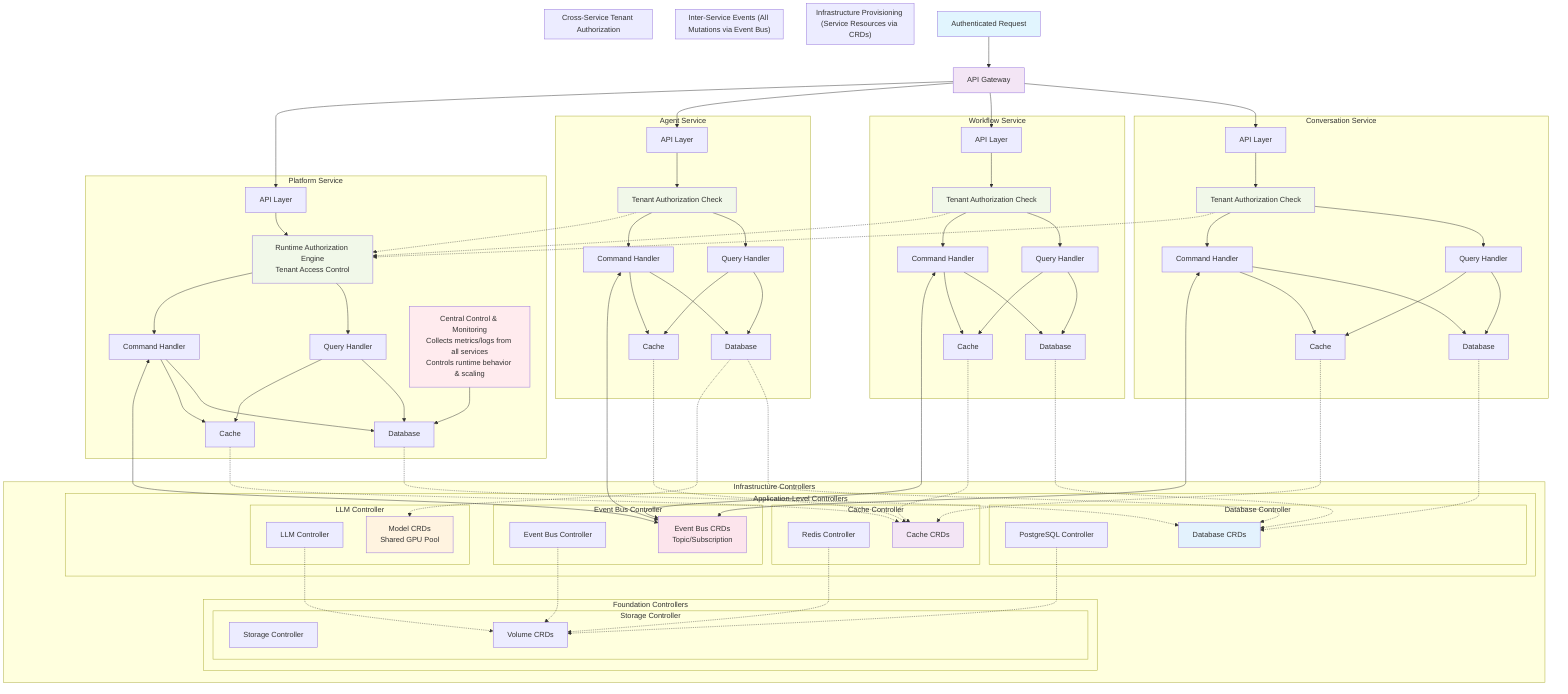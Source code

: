 flowchart TB
    AUTH_IN[Authenticated Request] --> API_GW[API Gateway]
    
    subgraph "Conversation Service"
        CONV_API[API Layer]
        CONV_AUTHZ[Tenant Authorization Check]
        CONV_QUERY[Query Handler]
        CONV_CMD[Command Handler]
        CONV_DATA[Database]
        CONV_CACHE[Cache]
        
        CONV_API --> CONV_AUTHZ
        CONV_AUTHZ --> CONV_QUERY
        CONV_AUTHZ --> CONV_CMD
        CONV_QUERY --> CONV_DATA
        CONV_CMD --> CONV_DATA
        CONV_QUERY --> CONV_CACHE
        CONV_CMD --> CONV_CACHE
    end
    
    subgraph "Workflow Service"
        WF_API[API Layer]
        WF_AUTHZ[Tenant Authorization Check]
        WF_QUERY[Query Handler]
        WF_CMD[Command Handler]
        WF_DATA[Database]
        WF_CACHE[Cache]
        
        WF_API --> WF_AUTHZ
        WF_AUTHZ --> WF_QUERY
        WF_AUTHZ --> WF_CMD
        WF_QUERY --> WF_DATA
        WF_CMD --> WF_DATA
        WF_QUERY --> WF_CACHE
        WF_CMD --> WF_CACHE
    end
    
    subgraph "Agent Service"
        AGENT_API[API Layer]
        AGENT_AUTHZ[Tenant Authorization Check]
        AGENT_QUERY[Query Handler]
        AGENT_CMD[Command Handler]
        AGENT_DATA[Database]
        AGENT_CACHE[Cache]
        
        AGENT_API --> AGENT_AUTHZ
        AGENT_AUTHZ --> AGENT_QUERY
        AGENT_AUTHZ --> AGENT_CMD
        AGENT_QUERY --> AGENT_DATA
        AGENT_CMD --> AGENT_DATA
        AGENT_QUERY --> AGENT_CACHE
        AGENT_CMD --> AGENT_CACHE
    end
    
    subgraph "Platform Service"
        PLATFORM_API[API Layer]
        PLATFORM_AUTHZ[Runtime Authorization Engine<br/>Tenant Access Control]
        PLATFORM_QUERY[Query Handler]
        PLATFORM_CMD[Command Handler]
        PLATFORM_MONITOR[Central Control & Monitoring<br/>Collects metrics/logs from all services<br/>Controls runtime behavior & scaling]
        PLATFORM_DATA[Database]
        PLATFORM_CACHE[Cache]
        
        PLATFORM_API --> PLATFORM_AUTHZ
        PLATFORM_AUTHZ --> PLATFORM_QUERY
        PLATFORM_AUTHZ --> PLATFORM_CMD
        PLATFORM_QUERY --> PLATFORM_DATA
        PLATFORM_CMD --> PLATFORM_DATA
        PLATFORM_MONITOR --> PLATFORM_DATA
        PLATFORM_QUERY --> PLATFORM_CACHE
        PLATFORM_CMD --> PLATFORM_CACHE
    end
    
    API_GW --> CONV_API
    API_GW --> WF_API
    API_GW --> AGENT_API
    API_GW --> PLATFORM_API
    
    subgraph "Infrastructure Controllers"
        subgraph "Application-Level Controllers"
            subgraph "Database Controller"
                DB_CTRL[PostgreSQL Controller]
                DB_CRD[Database CRDs]
            end
            
            subgraph "Cache Controller"
                CACHE_CTRL[Redis Controller]
                CACHE_CRD[Cache CRDs]
            end
            
            subgraph "LLM Controller"
                LLM_CTRL[LLM Controller]
                LLM_CRD[Model CRDs<br/>Shared GPU Pool]
            end
            
            subgraph "Event Bus Controller"
                EVENT_BUS_CTRL[Event Bus Controller]
                EVENT_BUS_CRD[Event Bus CRDs<br/>Topic/Subscription]
            end
        end
        
        subgraph "Foundation Controllers"
            subgraph "Storage Controller"
                STORAGE_CTRL[Storage Controller]
                STORAGE_CRD[Volume CRDs]
            end
        end
        
        DB_CTRL -.-> STORAGE_CRD
        CACHE_CTRL -.-> STORAGE_CRD
        LLM_CTRL -.-> STORAGE_CRD
        EVENT_BUS_CTRL -.-> STORAGE_CRD
    end
    
    subgraph "Infrastructure Provisioning (Service Resources via CRDs)"
        CONV_DATA -.-> DB_CRD
        CONV_CACHE -.-> CACHE_CRD
        
        WF_DATA -.-> DB_CRD
        WF_CACHE -.-> CACHE_CRD
        
        AGENT_DATA -.-> DB_CRD
        AGENT_CACHE -.-> CACHE_CRD
        AGENT_DATA -.-> LLM_CRD
        
        PLATFORM_DATA -.-> DB_CRD
        PLATFORM_CACHE -.-> CACHE_CRD
    end
    
    subgraph "Inter-Service Events (All Mutations via Event Bus)"
        CONV_CMD <--> EVENT_BUS_CRD
        WF_CMD <--> EVENT_BUS_CRD
        AGENT_CMD <--> EVENT_BUS_CRD
        PLATFORM_CMD <--> EVENT_BUS_CRD
    end
    
    subgraph "Cross-Service Tenant Authorization"
        CONV_AUTHZ -.-> PLATFORM_AUTHZ
        WF_AUTHZ -.-> PLATFORM_AUTHZ
        AGENT_AUTHZ -.-> PLATFORM_AUTHZ
    end
    
    
    style AUTH_IN fill:#e1f5fe
    style API_GW fill:#f3e5f5
    style EVENT_BUS_CRD fill:#fce4ec
    style DB_CRD fill:#e3f2fd
    style CACHE_CRD fill:#f3e5f5
    style LLM_CRD fill:#fff3e0
    style PLATFORM_MONITOR fill:#ffebee
    style PLATFORM_AUTHZ fill:#f1f8e9
    style CONV_AUTHZ fill:#f1f8e9
    style WF_AUTHZ fill:#f1f8e9
    style AGENT_AUTHZ fill:#f1f8e9